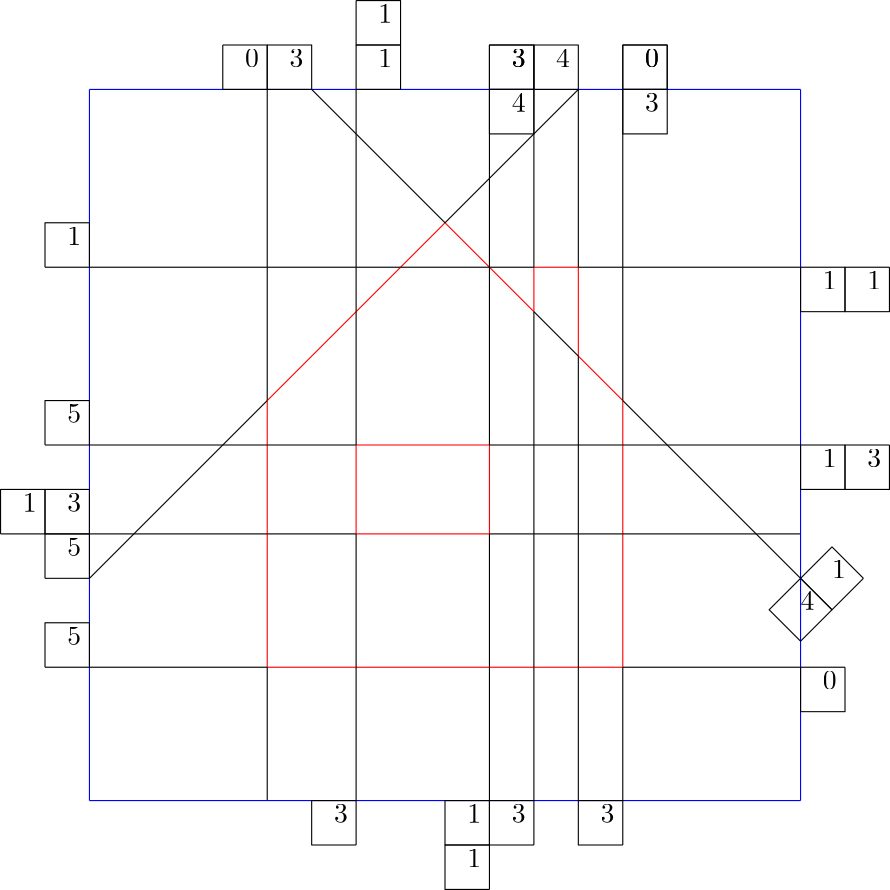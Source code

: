 <?xml version="1.0" encoding="UTF-8"?>
<ipe version="70005" creator="HGeometry"><ipestyle name="basic">
<color name="red" value="1 0 0"/>
<color name="green" value="0 1 0"/>
<color name="blue" value="0 0 1"/>
<color name="yellow" value="1 1 0"/>
<color name="orange" value="1 0.647 0"/>
<color name="gold" value="1 0.843 0"/>
<color name="purple" value="0.627 0.125 0.941"/>
<color name="gray" value="0.745 0.745 0.745"/>
<color name="brown" value="0.647 0.165 0.165"/>
<color name="navy" value="0 0 0.502"/>
<color name="pink" value="1 0.753 0.796"/>
<color name="seagreen" value="0.18 0.545 0.341"/>
<color name="turquoise" value="0.251 0.878 0.816"/>
<color name="violet" value="0.933 0.51 0.933"/>
<color name="darkblue" value="0 0 0.545"/>
<color name="darkcyan" value="0 0.545 0.545"/>
<color name="darkgray" value="0.663 0.663 0.663"/>
<color name="darkgreen" value="0 0.392 0"/>
<color name="darkmagenta" value="0.545 0 0.545"/>
<color name="darkorange" value="1 0.549 0"/>
<color name="darkred" value="0.545 0 0"/>
<color name="lightblue" value="0.678 0.847 0.902"/>
<color name="lightcyan" value="0.878 1 1"/>
<color name="lightgray" value="0.827 0.827 0.827"/>
<color name="lightgreen" value="0.565 0.933 0.565"/>
<color name="lightyellow" value="1 1 0.878"/>
<dashstyle name="dashed" value="[4] 0"/>
<dashstyle name="dotted" value="[1 3] 0"/>
<dashstyle name="dash dotted" value="[4 2 1 2] 0"/>
<dashstyle name="dash dot dotted" value="[4 2 1 2 1 2] 0"/>
<pen name="heavier" value="0.8"/>
<pen name="fat" value="1.2"/>
<pen name="ultrafat" value="2"/>
<textsize name="large" value="\large"/>
<textsize name="Large" value="\Large"/>
<textsize name="LARGE" value="\LARGE"/>
<textsize name="huge" value="\huge"/>
<textsize name="Huge" value="\Huge"/>
<textsize name="small" value="\small"/>
<textsize name="footnote" value="\footnotesize"/>
<textsize name="tiny" value="\tiny"/>
<symbolsize name="small" value="2"/>
<symbolsize name="tiny" value="1.1"/>
<symbolsize name="large" value="5"/>
<arrowsize name="small" value="5"/>
<arrowsize name="tiny" value="3"/>
<arrowsize name="large" value="10"/>
<gridsize name="4 pts" value="4"/>
<gridsize name="8 pts (~3 mm)" value="8"/>
<gridsize name="16 pts (~6 mm)" value="16"/>
<gridsize name="32 pts (~12 mm)" value="32"/>
<gridsize name="10 pts (~3.5 mm)" value="10"/>
<gridsize name="20 pts (~7 mm)" value="20"/>
<gridsize name="14 pts (~5 mm)" value="14"/>
<gridsize name="28 pts (~10 mm)" value="28"/>
<gridsize name="56 pts (~20 mm)" value="56"/>
<anglesize name="90 deg" value="90"/>
<anglesize name="60 deg" value="60"/>
<anglesize name="45 deg" value="45"/>
<anglesize name="30 deg" value="30"/>
<anglesize name="22.5 deg" value="22.5"/>
<symbol name="mark/circle(sx)" transformations="translations">
<path fill="sym-stroke">
0.6 0 0 0.6 0 0 e 0.4 0 0 0.4 0 0 e
</path></symbol>
<symbol name="mark/disk(sx)" transformations="translations">
<path fill="sym-stroke">
0.6 0 0 0.6 0 0 e
</path></symbol>
<symbol name="mark/fdisk(sfx)" transformations="translations">
<group><path fill="sym-fill">
0.5 0 0 0.5 0 0 e
</path><path fill="sym-stroke" fillrule="eofill">
0.6 0 0 0.6 0 0 e 0.4 0 0 0.4 0 0 e
</path></group></symbol>
<symbol name="mark/box(sx)" transformations="translations">
<path fill="sym-stroke" fillrule="eofill">
-0.6 -0.6 m 0.6 -0.6 l 0.6 0.6 l -0.6 0.6 l h
-0.4 -0.4 m 0.4 -0.4 l 0.4 0.4 l -0.4 0.4 l h</path></symbol>
<symbol name="mark/square(sx)" transformations="translations">
<path fill="sym-stroke">
-0.6 -0.6 m 0.6 -0.6 l 0.6 0.6 l -0.6 0.6 l h</path></symbol>
<symbol name="mark/fsquare(sfx)" transformations="translations">
<group><path fill="sym-fill">
-0.5 -0.5 m 0.5 -0.5 l 0.5 0.5 l -0.5 0.5 l h</path>
<path fill="sym-stroke" fillrule="eofill">
-0.6 -0.6 m 0.6 -0.6 l 0.6 0.6 l -0.6 0.6 l h
-0.4 -0.4 m 0.4 -0.4 l 0.4 0.4 l -0.4 0.4 l h</path></group></symbol>
<symbol name="mark/cross(sx)" transformations="translations">
<group><path fill="sym-stroke">
-0.43 -0.57 m 0.57 0.43 l 0.43 0.57 l -0.57 -0.43 l h</path>
<path fill="sym-stroke">
-0.43 0.57 m 0.57 -0.43 l 0.43 -0.57 l -0.57 0.43 l h</path>
</group></symbol>
<symbol name="arrow/arc(spx)">
<path pen="sym-pen" stroke="sym-stroke" fill="sym-stroke">
0 0 m -1.0 0.333 l -1.0 -0.333 l h</path></symbol>
<symbol name="arrow/farc(spx)">
<path pen="sym-pen" stroke="sym-stroke" fill="white">
0 0 m -1.0 0.333 l -1.0 -0.333 l h</path></symbol>
<symbol name="arrow/ptarc(spx)">
<path pen="sym-pen" stroke="sym-stroke" fill="sym-stroke">
0 0 m -1.0 0.333 l -0.8 0 l -1.0 -0.333 l h</path></symbol>
<symbol name="arrow/fptarc(spx)">
<path pen="sym-pen" stroke="sym-stroke" fill="white">
0 0 m -1.0 0.333 l -0.8 0 l -1.0 -0.333 l h</path></symbol>
<symbol name="arrow/fnormal(spx)">
<path pen="sym-pen" stroke="sym-stroke" fill="white">
0 0 m -1.0 0.333 l -1.0 -0.333 l h</path></symbol>
<symbol name="arrow/pointed(spx)">
<path pen="sym-pen" stroke="sym-stroke" fill="sym-stroke">
0 0 m -1.0 0.333 l -0.8 0 l -1.0 -0.333 l h</path></symbol>
<symbol name="arrow/fpointed(spx)">
<path pen="sym-pen" stroke="sym-stroke" fill="white">
0 0 m -1.0 0.333 l -0.8 0 l -1.0 -0.333 l h</path></symbol>
<symbol name="arrow/linear(spx)">
<path pen="sym-pen" stroke="sym-stroke">
-1.0 0.333 m 0 0 l -1.0 -0.333 l</path></symbol>
<symbol name="arrow/fdouble(spx)">
<path pen="sym-pen" stroke="sym-stroke" fill="white">
0 0 m -1.0 0.333 l -1.0 -0.333 l h
-1 0 m -2.0 0.333 l -2.0 -0.333 l h
</path></symbol>
<symbol name="arrow/double(spx)">
<path pen="sym-pen" stroke="sym-stroke" fill="sym-stroke">
0 0 m -1.0 0.333 l -1.0 -0.333 l h
-1 0 m -2.0 0.333 l -2.0 -0.333 l h
</path></symbol>
<tiling name="falling" angle="-60" width="1" step="4"/>
<tiling name="rising" angle="30" width="1" step="4"/>
<textstyle name="center" begin="\begin{center}" end="\end{center}"/>
<textstyle name="itemize" begin="\begin{itemize}" end="\end{itemize}"/>
<textstyle name="item" begin="\begin{itemize}\item{}" end="\end{itemize}"/>
</ipestyle><page><path stroke="blue">-128.0 128.0 m
-128.0 106.66406 -128.0 85.328125 -128.0 64.0 c
</path><path stroke="blue">-128.0 64.0 m
-128.0 42.658855 -128.0 21.325521 -128.0 0.0 c
</path><path stroke="blue">-128.0 0.0 m
-128.0 -10.6744795 -128.0 -21.341146 -128.0 -32.0 c
</path><path stroke="blue">-128.0 -32.0 m
-128.0 -37.341145 -128.0 -42.67448 -128.0 -48.0 c
</path><path stroke="blue">-128.0 -48.0 m
-128.0 -58.67448 -128.0 -69.34115 -128.0 -80.0 c
</path><path stroke="blue">-128.0 -80.0 m
-128.0 -96.00521 -128.0 -112.0026 -128.0 -128.0 c
</path><path stroke="blue">-128.0 -128.0 m
-106.66406 -128.0 -85.328125 -128.0 -64.0 -128.0 c
</path><path stroke="blue">-64.0 -128.0 m
-53.32552 -128.0 -42.658855 -128.0 -32.0 -128.0 c
</path><path stroke="blue">-32.0 -128.0 m
-15.9921875 -128.0 7.8125e-3 -128.0 16.0 -128.0 c
</path><path stroke="blue">16.0 -128.0 m
21.341146 -128.0 26.674479 -128.0 32.0 -128.0 c
</path><path stroke="blue">32.0 -128.0 m
37.341145 -128.0 42.67448 -128.0 48.0 -128.0 c
</path><path stroke="blue">48.0 -128.0 m
53.341145 -128.0 58.67448 -128.0 64.0 -128.0 c
</path><path stroke="blue">64.0 -128.0 m
85.33854 -128.0 106.66927 -128.0 128.0 -128.0 c
</path><path stroke="blue">128.0 -128.0 m
128.0 -111.9974 128.0 -95.99479 128.0 -80.0 c
</path><path stroke="blue">128.0 -80.0 m
128.0 -69.32552 128.0 -58.658855 128.0 -48.0 c
</path><path stroke="blue">128.0 -48.0 m
128.0 -42.658855 128.0 -37.32552 128.0 -32.0 c
</path><path stroke="blue">128.0 -32.0 m
128.0 -21.325521 128.0 -10.6588545 128.0 0.0 c
</path><path stroke="blue">128.0 0.0 m
128.0 21.341146 128.0 42.67448 128.0 64.0 c
</path><path stroke="blue">128.0 64.0 m
128.0 85.33854 128.0 106.66927 128.0 128.0 c
</path><path stroke="blue">128.0 128.0 m
106.66406 128.0 85.328125 128.0 64.0 128.0 c
</path><path stroke="blue">64.0 128.0 m
58.658855 128.0 53.32552 128.0 48.0 128.0 c
</path><path stroke="blue">48.0 128.0 m
42.658855 128.0 37.32552 128.0 32.0 128.0 c
</path><path stroke="blue">32.0 128.0 m
26.658854 128.0 21.325521 128.0 16.0 128.0 c
</path><path stroke="blue">16.0 128.0 m
-7.8125e-3 128.0 -16.007813 128.0 -32.0 128.0 c
</path><path stroke="blue">-32.0 128.0 m
-37.341145 128.0 -42.67448 128.0 -48.0 128.0 c
</path><path stroke="blue">-48.0 128.0 m
-53.341145 128.0 -58.67448 128.0 -64.0 128.0 c
</path><path stroke="blue">-64.0 128.0 m
-85.33854 128.0 -106.66927 128.0 -128.0 128.0 c
</path><path stroke="red">-64.0 -80.0 m
-64.0 -64.00195 -64.0 -48.003906 -64.00012 -32.0 c
</path><path stroke="red">-64.00012 -32.0 m
-64.0 -21.330078 -64.0 -10.666016 -64.00012 1.2207031e-4 c
</path><path stroke="red">-64.00012 1.2207031e-4 m
-64.0 5.3320313 -64.0 10.666016 -64.0 16.0 c
</path><path stroke="red">-64.0 16.0 m
-53.334637 26.665365 -42.66927 37.33073 -32.0 48.0 c
</path><path stroke="red">-32.0 48.0 m
-26.665365 53.334637 -21.334635 58.665363 -15.999939 64.0 c
</path><path stroke="red">-15.999939 64.0 m
-10.6640625 69.33594 -5.3320313 74.66797 0.0 80.0 c
</path><path stroke="red">0.0 80.0 m
5.3320313 74.66797 10.6640625 69.33594 15.999908 64.0 c
</path><path stroke="red">15.999908 64.0 m
21.335938 58.664063 26.667969 53.33203 32.0 48.0 c
</path><path stroke="red">32.0 48.0 m
32.0 53.333332 32.0 58.666668 32.0 64.0 c
</path><path stroke="red">32.0 64.0 m
37.333332 64.0 42.666668 64.0 48.0 64.0 c
</path><path stroke="red">48.0 64.0 m
48.0 53.333332 48.0 42.666668 48.0 32.0 c
</path><path stroke="red">48.0 32.0 m
53.333332 26.666666 58.666668 21.333334 64.0 16.0 c
</path><path stroke="red">64.0 16.0 m
64.0 10.666016 64.0 5.3320313 63.999695 1.2207031e-4 c
</path><path stroke="red">63.999695 1.2207031e-4 m
64.0 -10.666016 64.0 -21.330078 63.99991 -32.0 c
</path><path stroke="red">63.99991 -32.0 m
64.0 -48.003906 64.0 -64.00195 64.0 -80.0 c
</path><path stroke="red">64.0 -80.0 m
58.66927 -80.0 53.338543 -80.0 48.0 -80.00006 c
</path><path stroke="red">48.0 -80.00006 m
42.664063 -80.0 37.335938 -80.0 32.0 -80.000275 c
</path><path stroke="red">32.0 -80.000275 m
26.664063 -80.0 21.335938 -80.0 16.0 -80.0 c
</path><path stroke="red">16.0 -80.0 m
-2.603531e-3 -80.0 -15.997395 -80.0 -32.0 -80.0 c
</path><path stroke="red">-32.0 -80.0 m
-42.671875 -80.0 -53.335938 -80.0 -64.0 -80.0 c
</path><path stroke="red">-32.0 0.0 m
-32.0 -10.666667 -32.0 -21.333334 -32.0 -32.0 c
</path><path stroke="red">-32.0 -32.0 m
-16.0 -32.0 0.0 -32.0 16.0 -32.0 c
</path><path stroke="red">16.0 -32.0 m
16.0 -21.333334 16.0 -10.666667 16.0 0.0 c
</path><path stroke="red">16.0 0.0 m
0.0 0.0 -16.0 0.0 -32.0 0.0 c
</path><path stroke="black">64.0 -80.0 m
85.333336 -80.0 106.666664 -80.0 128.0 -80.0 c
</path><path stroke="black">-64.0 -80.0 m
-85.333336 -80.0 -106.666664 -80.0 -128.0 -80.0 c
</path><path stroke="black">0.0 80.0 m
5.3339844 85.333984 10.667969 90.66797 15.9999695 95.99997 c
</path><path stroke="black">15.9999695 95.99997 m
21.333984 101.333984 26.666016 106.666016 31.999939 111.99994 c
</path><path stroke="black">31.999939 111.99994 m
37.33203 117.33203 42.666016 122.666016 48.0 128.0 c
</path><path stroke="black">-64.0 16.0 m
-69.33203 10.667969 -74.66406 5.3359375 -80.0 0.0 c
</path><path stroke="black">-80.0 0.0 m
-90.66797 -10.667969 -101.33203 -21.332031 -112.00009 -32.00006 c
</path><path stroke="black">-112.00009 -32.00006 m
-117.33594 -37.335938 -122.66797 -42.66797 -128.0 -48.0 c
</path><path stroke="black">-32.0 -32.0 m
-42.666016 -32.0 -53.33203 -32.0 -64.00012 -32.0 c
</path><path stroke="black">-64.00012 -32.0 m
-79.99805 -32.0 -95.99805 -32.0 -112.00009 -32.00006 c
</path><path stroke="black">-112.00009 -32.00006 m
-117.33203 -32.0 -122.666016 -32.0 -128.0 -32.0 c
</path><path stroke="black">-32.0 0.0 m
-42.666016 0.0 -53.33203 0.0 -64.00012 1.2207031e-4 c
</path><path stroke="black">-64.00012 1.2207031e-4 m
-69.33008 0.0 -74.66211 0.0 -80.0 0.0 c
</path><path stroke="black">-80.0 0.0 m
-96.00391 0.0 -112.00195 0.0 -128.0 0.0 c
</path><path stroke="black">16.0 0.0 m
21.33431 0.0 26.66862 0.0 31.99997 2.746582e-4 c
</path><path stroke="black">31.99997 2.746582e-4 m
37.33496 0.0 42.666992 0.0 48.000153 -6.1035156e-5 c
</path><path stroke="black">48.000153 -6.1035156e-5 m
53.331055 0.0 58.663086 0.0 63.999695 1.2207031e-4 c
</path><path stroke="black">63.999695 1.2207031e-4 m
69.3317 0.0 74.6683 0.0 80.00026 -6.1035156e-5 c
</path><path stroke="black">80.00026 -6.1035156e-5 m
96.00326 0.0 112.001625 0.0 128.0 0.0 c
</path><path stroke="black">16.0 -32.0 m
21.33431 -32.0 26.66862 -32.0 31.99997 -32.000214 c
</path><path stroke="black">31.99997 -32.000214 m
37.33496 -32.0 42.666992 -32.0 48.000153 -31.999817 c
</path><path stroke="black">48.000153 -31.999817 m
53.331055 -32.0 58.663086 -32.0 63.99991 -32.0 c
</path><path stroke="black">63.99991 -32.0 m
79.995766 -32.0 95.99642 -32.0 111.99986 -31.999939 c
</path><path stroke="black">111.99986 -31.999939 m
117.33138 -32.0 122.66569 -32.0 128.0 -32.0 c
</path><path stroke="black">64.0 16.0 m
64.0 31.998373 64.0 47.996746 64.00018 63.999695 c
</path><path stroke="black">64.00018 63.999695 m
64.0 85.33008 64.0 106.66504 64.0 128.0 c
</path><path stroke="black">48.0 32.0 m
48.0 21.332682 48.0 10.665364 48.000153 -6.1035156e-5 c
</path><path stroke="black">48.000153 -6.1035156e-5 m
48.0 -10.666016 48.0 -21.330078 48.000153 -31.999817 c
</path><path stroke="black">48.000153 -31.999817 m
48.0 -47.996746 48.0 -63.999348 48.0 -80.00006 c
</path><path stroke="black">48.0 -80.00006 m
48.0 -96.001305 48.0 -112.00065 48.0 -128.0 c
</path><path stroke="black">64.0 -80.0 m
64.0 -96.0 64.0 -112.0 64.0 -128.0 c
</path><path stroke="black">16.0 -32.0 m
16.0 -47.998047 16.0 -63.996094 16.0 -80.0 c
</path><path stroke="black">16.0 -80.0 m
16.0 -96.00391 16.0 -112.00195 16.0 -128.0 c
</path><path stroke="black">16.0 0.0 m
16.0 21.330729 16.0 42.661457 15.999908 64.0 c
</path><path stroke="black">15.999908 64.0 m
16.0 74.66927 16.0 85.33073 15.9999695 95.99997 c
</path><path stroke="black">15.9999695 95.99997 m
16.0 106.671875 16.0 117.33594 16.0 128.0 c
</path><path stroke="black">32.0 64.0 m
32.0 79.9974 32.0 95.99479 31.999939 111.99994 c
</path><path stroke="black">31.999939 111.99994 m
32.0 117.33854 32.0 122.66927 32.0 128.0 c
</path><path stroke="black">32.0 48.0 m
32.0 31.999512 32.0 15.999023 31.99997 2.746582e-4 c
</path><path stroke="black">31.99997 2.746582e-4 m
32.0 -10.668457 32.0 -21.33545 31.99997 -32.000214 c
</path><path stroke="black">31.99997 -32.000214 m
32.0 -48.00114 32.0 -63.999836 32.0 -80.000275 c
</path><path stroke="black">32.0 -80.000275 m
32.0 -95.99902 32.0 -111.99951 32.0 -128.0 c
</path><path stroke="black">48.0 64.0 m
48.0 85.333336 48.0 106.666664 48.0 128.0 c
</path><path stroke="black">48.0 64.0 m
53.335285 64.0 58.670574 64.0 64.00018 63.999695 c
</path><path stroke="black">64.00018 63.999695 m
85.33724 64.0 106.66862 64.0 128.0 64.0 c
</path><path stroke="black">32.0 64.0 m
26.664713 64.0 21.329428 64.0 15.999908 64.0 c
</path><path stroke="black">15.999908 64.0 m
5.330078 64.0 -5.3339844 64.0 -15.999939 64.0 c
</path><path stroke="black">-15.999939 64.0 m
-21.330078 64.0 -26.66211 64.0 -31.999817 64.0 c
</path><path stroke="black">-31.999817 64.0 m
-42.664715 64.0 -53.335285 64.0 -64.00018 63.99991 c
</path><path stroke="black">-64.00018 63.99991 m
-85.33724 64.0 -106.66862 64.0 -128.0 64.0 c
</path><path stroke="black">-64.0 16.0 m
-64.0 31.998373 -64.0 47.996746 -64.00018 63.99991 c
</path><path stroke="black">-64.00018 63.99991 m
-64.0 85.33008 -64.0 106.66504 -64.0 128.0 c
</path><path stroke="black">-64.0 -80.0 m
-64.0 -96.0 -64.0 -112.0 -64.0 -128.0 c
</path><path stroke="black">-32.0 -32.0 m
-32.0 -47.998047 -32.0 -63.996094 -32.0 -80.0 c
</path><path stroke="black">-32.0 -80.0 m
-32.0 -96.00391 -32.0 -112.00195 -32.0 -128.0 c
</path><path stroke="black">-32.0 0.0 m
-32.0 15.9973955 -32.0 31.994791 -32.0 48.0 c
</path><path stroke="black">-32.0 48.0 m
-32.0 53.335938 -32.0 58.664063 -31.999817 64.0 c
</path><path stroke="black">-31.999817 64.0 m
-32.0 80.0026 -32.0 95.9974 -32.00003 112.00003 c
</path><path stroke="black">-32.00003 112.00003 m
-32.0 117.33854 -32.0 122.66927 -32.0 128.0 c
</path><path stroke="black">0.0 80.0 m
-10.666016 90.666016 -21.332031 101.33203 -32.00003 112.00003 c
</path><path stroke="black">-32.00003 112.00003 m
-37.33203 117.33203 -42.666016 122.666016 -48.0 128.0 c
</path><path stroke="black">32.0 48.0 m
37.333332 42.666668 42.666668 37.333332 48.0 32.0 c
</path><path stroke="black">64.0 16.0 m
69.33203 10.667969 74.66406 5.3359375 80.00026 -6.1035156e-5 c
</path><path stroke="black">80.00026 -6.1035156e-5 m
90.66797 -10.667969 101.33203 -21.332031 111.99986 -31.999939 c
</path><path stroke="black">111.99986 -31.999939 m
117.33594 -37.335938 122.66797 -42.66797 128.0 -48.0 c
</path><path>-64.0 128.0 m
-64.0 128.0 l
</path><group><text pos="-72.0 136.0" type="label">0</text><path>-80.0 144.0 m
-64.0 144.0 l
-64.0 128.0 l
-80.0 128.0 l
-80.0 144.0 l
</path></group><path>-32.0 -128.0 m
-32.0 -128.0 l
</path><group><text pos="-40.0 -136.0" type="label">3</text><path>-32.0 -144.0 m
-48.0 -144.0 l
-48.0 -128.0 l
-32.0 -128.0 l
-32.0 -144.0 l
</path></group><path>16.0 -128.0 m
16.0 -128.0 l
</path><group><text pos="8.0 -136.0" type="label">1</text><path>16.0 -144.0 m
0.0 -144.0 l
0.0 -128.0 l
16.0 -128.0 l
16.0 -144.0 l
</path></group><group><text pos="8.0 -152.0" type="label">1</text><path>16.0 -160.0 m
0.0 -160.0 l
0.0 -144.0 l
16.0 -144.0 l
16.0 -160.0 l
</path></group><path>32.0 128.0 m
32.0 128.0 l
</path><group><text pos="24.0 136.0" type="label">3</text><path>16.0 144.0 m
32.0 144.0 l
32.0 128.0 l
16.0 128.0 l
16.0 144.0 l
</path></group><path>32.0 128.0 m
32.0 128.0 l
</path><group><text pos="24.0 120.0" type="label">4</text><path>16.0 112.0 m
16.0 128.0 l
32.0 128.0 l
32.0 112.0 l
16.0 112.0 l
</path></group><path>64.0 -128.0 m
64.0 -128.0 l
</path><group><text pos="56.0 -136.0" type="label">3</text><path>64.0 -144.0 m
48.0 -144.0 l
48.0 -128.0 l
64.0 -128.0 l
64.0 -144.0 l
</path></group><path>128.0 -80.0 m
128.0 -80.0 l
</path><group><text pos="136.0 -88.0" type="label">0</text><path>144.0 -80.0 m
144.0 -96.0 l
128.0 -96.0 l
128.0 -80.0 l
144.0 -80.0 l
</path></group><path>128.0 -48.0 m
128.0 -48.0 l
</path><group><text pos="128.0 -59.313705" type="label">4</text><path>139.31372 -59.313705 m
128.0 -70.62741 l
116.686295 -59.313705 l
128.0 -48.0 l
139.31372 -59.313705 l
</path></group><path>-128.0 -32.0 m
-128.0 -32.0 l
</path><group><text pos="-136.0 -40.0" type="label">5</text><path>-144.0 -48.0 m
-144.0 -32.0 l
-128.0 -32.0 l
-128.0 -48.0 l
-144.0 -48.0 l
</path></group><path>128.0 0.0 m
128.0 0.0 l
</path><group><text pos="136.0 -8.0" type="label">1</text><path>144.0 0.0 m
144.0 -16.0 l
128.0 -16.0 l
128.0 0.0 l
144.0 0.0 l
</path></group><group><text pos="152.0 -8.0" type="label">3</text><path>160.0 0.0 m
160.0 -16.0 l
144.0 -16.0 l
144.0 0.0 l
160.0 0.0 l
</path></group><path>128.0 64.0 m
128.0 64.0 l
</path><group><text pos="136.0 56.0" type="label">1</text><path>144.0 64.0 m
144.0 48.0 l
128.0 48.0 l
128.0 64.0 l
144.0 64.0 l
</path></group><group><text pos="152.0 56.0" type="label">1</text><path>160.0 64.0 m
160.0 48.0 l
144.0 48.0 l
144.0 64.0 l
160.0 64.0 l
</path></group><path>64.0 128.0 m
64.0 128.0 l
</path><group><text pos="72.0 136.0" type="label">0</text><path>64.0 144.0 m
80.0 144.0 l
80.0 128.0 l
64.0 128.0 l
64.0 144.0 l
</path></group><path>64.0 128.0 m
64.0 128.0 l
</path><group><text pos="72.0 120.0" type="label">3</text><path>80.0 128.0 m
80.0 112.0 l
64.0 112.0 l
64.0 128.0 l
80.0 128.0 l
</path></group><path>32.0 128.0 m
32.0 128.0 l
</path><group><text pos="24.0 136.0" type="label">3</text><path>16.0 128.0 m
16.0 144.0 l
32.0 144.0 l
32.0 128.0 l
16.0 128.0 l
</path></group><path>32.0 128.0 m
32.0 128.0 l
</path><group><text pos="40.0 136.0" type="label">4</text><path>32.0 144.0 m
48.0 144.0 l
48.0 128.0 l
32.0 128.0 l
32.0 144.0 l
</path></group><path>16.0 -128.0 m
16.0 -128.0 l
</path><group><text pos="24.0 -136.0" type="label">3</text><path>32.0 -144.0 m
16.0 -144.0 l
16.0 -128.0 l
32.0 -128.0 l
32.0 -144.0 l
</path></group><path>-32.0 128.0 m
-32.0 128.0 l
</path><group><text pos="-24.0 136.0" type="label">1</text><path>-32.0 144.0 m
-16.0 144.0 l
-16.0 128.0 l
-32.0 128.0 l
-32.0 144.0 l
</path></group><group><text pos="-24.0 152.0" type="label">1</text><path>-32.0 160.0 m
-16.0 160.0 l
-16.0 144.0 l
-32.0 144.0 l
-32.0 160.0 l
</path></group><path>128.0 -48.0 m
128.0 -48.0 l
</path><group><text pos="139.31372 -48.0" type="label">1</text><path>150.62744 -48.0 m
139.31372 -59.313705 l
128.0 -48.0 l
139.31372 -36.686295 l
150.62744 -48.0 l
</path></group><path>-64.0 128.0 m
-64.0 128.0 l
</path><group><text pos="-56.0 136.0" type="label">3</text><path>-64.0 144.0 m
-48.0 144.0 l
-48.0 128.0 l
-64.0 128.0 l
-64.0 144.0 l
</path></group><path>-128.0 64.0 m
-128.0 64.0 l
</path><group><text pos="-136.0 72.0" type="label">1</text><path>-144.0 64.0 m
-144.0 80.0 l
-128.0 80.0 l
-128.0 64.0 l
-144.0 64.0 l
</path></group><path>-128.0 0.0 m
-128.0 0.0 l
</path><group><text pos="-136.0 8.0" type="label">5</text><path>-144.0 0.0 m
-144.0 16.0 l
-128.0 16.0 l
-128.0 0.0 l
-144.0 0.0 l
</path></group><path>-128.0 -32.0 m
-128.0 -32.0 l
</path><group><text pos="-136.0 -24.0" type="label">3</text><path>-144.0 -32.0 m
-144.0 -16.0 l
-128.0 -16.0 l
-128.0 -32.0 l
-144.0 -32.0 l
</path></group><group><text pos="-152.0 -24.0" type="label">1</text><path>-160.0 -32.0 m
-160.0 -16.0 l
-144.0 -16.0 l
-144.0 -32.0 l
-160.0 -32.0 l
</path></group><path>64.0 128.0 m
64.0 128.0 l
</path><group><text pos="72.0 136.0" type="label">0</text><path>80.0 144.0 m
80.0 128.0 l
64.0 128.0 l
64.0 144.0 l
80.0 144.0 l
</path></group><path>-128.0 -80.0 m
-128.0 -80.0 l
</path><group><text pos="-136.0 -72.0" type="label">5</text><path>-144.0 -80.0 m
-144.0 -64.0 l
-128.0 -64.0 l
-128.0 -80.0 l
-144.0 -80.0 l
</path></group></page></ipe>